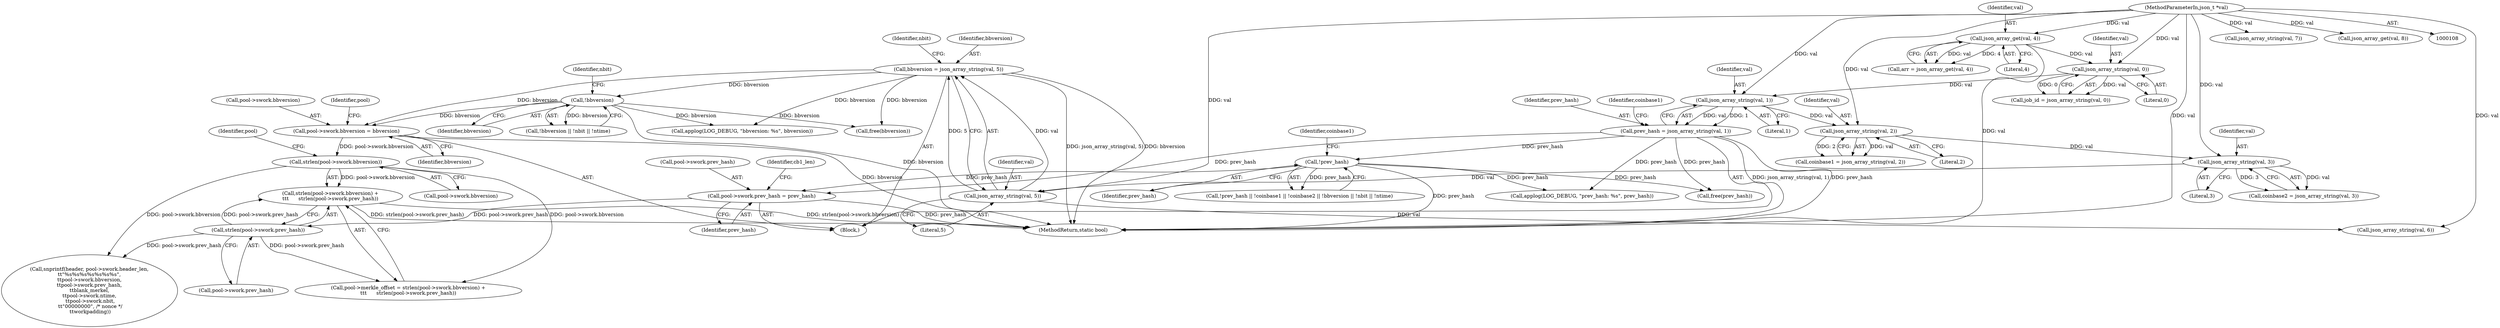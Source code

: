 digraph "0_sgminer_910c36089940e81fb85c65b8e63dcd2fac71470c@API" {
"1000474" [label="(Call,strlen(pool->swork.bbversion) +\n\t\t\t      strlen(pool->swork.prev_hash))"];
"1000475" [label="(Call,strlen(pool->swork.bbversion))"];
"1000303" [label="(Call,pool->swork.bbversion = bbversion)"];
"1000205" [label="(Call,!bbversion)"];
"1000170" [label="(Call,bbversion = json_array_string(val, 5))"];
"1000172" [label="(Call,json_array_string(val, 5))"];
"1000167" [label="(Call,json_array_string(val, 3))"];
"1000162" [label="(Call,json_array_string(val, 2))"];
"1000157" [label="(Call,json_array_string(val, 1))"];
"1000152" [label="(Call,json_array_string(val, 0))"];
"1000135" [label="(Call,json_array_get(val, 4))"];
"1000110" [label="(MethodParameterIn,json_t *val)"];
"1000481" [label="(Call,strlen(pool->swork.prev_hash))"];
"1000284" [label="(Call,pool->swork.prev_hash = prev_hash)"];
"1000196" [label="(Call,!prev_hash)"];
"1000155" [label="(Call,prev_hash = json_array_string(val, 1))"];
"1000475" [label="(Call,strlen(pool->swork.bbversion))"];
"1000474" [label="(Call,strlen(pool->swork.bbversion) +\n\t\t\t      strlen(pool->swork.prev_hash))"];
"1000768" [label="(MethodReturn,static bool)"];
"1000162" [label="(Call,json_array_string(val, 2))"];
"1000155" [label="(Call,prev_hash = json_array_string(val, 1))"];
"1000553" [label="(Call,snprintf(header, pool->swork.header_len,\n\t\t\"%s%s%s%s%s%s%s\",\n\t\tpool->swork.bbversion,\n\t\tpool->swork.prev_hash,\n\t\tblank_merkel,\n\t\tpool->swork.ntime,\n \t\tpool->swork.nbit,\n \t\t\"00000000\", /* nonce */\n \t\tworkpadding))"];
"1000303" [label="(Call,pool->swork.bbversion = bbversion)"];
"1000172" [label="(Call,json_array_string(val, 5))"];
"1000481" [label="(Call,strlen(pool->swork.prev_hash))"];
"1000160" [label="(Call,coinbase1 = json_array_string(val, 2))"];
"1000182" [label="(Call,json_array_string(val, 7))"];
"1000484" [label="(Identifier,pool)"];
"1000482" [label="(Call,pool->swork.prev_hash)"];
"1000163" [label="(Identifier,val)"];
"1000722" [label="(Call,applog(LOG_DEBUG, \"bbversion: %s\", bbversion))"];
"1000209" [label="(Identifier,nbit)"];
"1000304" [label="(Call,pool->swork.bbversion)"];
"1000169" [label="(Literal,3)"];
"1000168" [label="(Identifier,val)"];
"1000206" [label="(Identifier,bbversion)"];
"1000470" [label="(Call,pool->merkle_offset = strlen(pool->swork.bbversion) +\n\t\t\t      strlen(pool->swork.prev_hash))"];
"1000204" [label="(Call,!bbversion || !nbit || !ntime)"];
"1000197" [label="(Identifier,prev_hash)"];
"1000154" [label="(Literal,0)"];
"1000153" [label="(Identifier,val)"];
"1000152" [label="(Call,json_array_string(val, 0))"];
"1000195" [label="(Call,!prev_hash || !coinbase1 || !coinbase2 || !bbversion || !nbit || !ntime)"];
"1000188" [label="(Call,json_array_get(val, 8))"];
"1000284" [label="(Call,pool->swork.prev_hash = prev_hash)"];
"1000170" [label="(Call,bbversion = json_array_string(val, 5))"];
"1000173" [label="(Identifier,val)"];
"1000135" [label="(Call,json_array_get(val, 4))"];
"1000136" [label="(Identifier,val)"];
"1000200" [label="(Identifier,coinbase1)"];
"1000176" [label="(Identifier,nbit)"];
"1000174" [label="(Literal,5)"];
"1000205" [label="(Call,!bbversion)"];
"1000150" [label="(Call,job_id = json_array_string(val, 0))"];
"1000137" [label="(Literal,4)"];
"1000164" [label="(Literal,2)"];
"1000156" [label="(Identifier,prev_hash)"];
"1000161" [label="(Identifier,coinbase1)"];
"1000476" [label="(Call,pool->swork.bbversion)"];
"1000710" [label="(Call,applog(LOG_DEBUG, \"prev_hash: %s\", prev_hash))"];
"1000167" [label="(Call,json_array_string(val, 3))"];
"1000292" [label="(Identifier,cb1_len)"];
"1000196" [label="(Call,!prev_hash)"];
"1000231" [label="(Call,free(bbversion))"];
"1000177" [label="(Call,json_array_string(val, 6))"];
"1000157" [label="(Call,json_array_string(val, 1))"];
"1000159" [label="(Literal,1)"];
"1000290" [label="(Identifier,prev_hash)"];
"1000219" [label="(Call,free(prev_hash))"];
"1000309" [label="(Identifier,bbversion)"];
"1000133" [label="(Call,arr = json_array_get(val, 4))"];
"1000285" [label="(Call,pool->swork.prev_hash)"];
"1000111" [label="(Block,)"];
"1000313" [label="(Identifier,pool)"];
"1000171" [label="(Identifier,bbversion)"];
"1000110" [label="(MethodParameterIn,json_t *val)"];
"1000165" [label="(Call,coinbase2 = json_array_string(val, 3))"];
"1000158" [label="(Identifier,val)"];
"1000474" -> "1000470"  [label="AST: "];
"1000474" -> "1000481"  [label="CFG: "];
"1000475" -> "1000474"  [label="AST: "];
"1000481" -> "1000474"  [label="AST: "];
"1000470" -> "1000474"  [label="CFG: "];
"1000474" -> "1000768"  [label="DDG: strlen(pool->swork.bbversion)"];
"1000474" -> "1000768"  [label="DDG: strlen(pool->swork.prev_hash)"];
"1000475" -> "1000474"  [label="DDG: pool->swork.bbversion"];
"1000481" -> "1000474"  [label="DDG: pool->swork.prev_hash"];
"1000475" -> "1000476"  [label="CFG: "];
"1000476" -> "1000475"  [label="AST: "];
"1000484" -> "1000475"  [label="CFG: "];
"1000475" -> "1000470"  [label="DDG: pool->swork.bbversion"];
"1000303" -> "1000475"  [label="DDG: pool->swork.bbversion"];
"1000475" -> "1000553"  [label="DDG: pool->swork.bbversion"];
"1000303" -> "1000111"  [label="AST: "];
"1000303" -> "1000309"  [label="CFG: "];
"1000304" -> "1000303"  [label="AST: "];
"1000309" -> "1000303"  [label="AST: "];
"1000313" -> "1000303"  [label="CFG: "];
"1000303" -> "1000768"  [label="DDG: bbversion"];
"1000205" -> "1000303"  [label="DDG: bbversion"];
"1000170" -> "1000303"  [label="DDG: bbversion"];
"1000205" -> "1000204"  [label="AST: "];
"1000205" -> "1000206"  [label="CFG: "];
"1000206" -> "1000205"  [label="AST: "];
"1000209" -> "1000205"  [label="CFG: "];
"1000204" -> "1000205"  [label="CFG: "];
"1000205" -> "1000768"  [label="DDG: bbversion"];
"1000205" -> "1000204"  [label="DDG: bbversion"];
"1000170" -> "1000205"  [label="DDG: bbversion"];
"1000205" -> "1000231"  [label="DDG: bbversion"];
"1000205" -> "1000722"  [label="DDG: bbversion"];
"1000170" -> "1000111"  [label="AST: "];
"1000170" -> "1000172"  [label="CFG: "];
"1000171" -> "1000170"  [label="AST: "];
"1000172" -> "1000170"  [label="AST: "];
"1000176" -> "1000170"  [label="CFG: "];
"1000170" -> "1000768"  [label="DDG: json_array_string(val, 5)"];
"1000170" -> "1000768"  [label="DDG: bbversion"];
"1000172" -> "1000170"  [label="DDG: val"];
"1000172" -> "1000170"  [label="DDG: 5"];
"1000170" -> "1000231"  [label="DDG: bbversion"];
"1000170" -> "1000722"  [label="DDG: bbversion"];
"1000172" -> "1000174"  [label="CFG: "];
"1000173" -> "1000172"  [label="AST: "];
"1000174" -> "1000172"  [label="AST: "];
"1000167" -> "1000172"  [label="DDG: val"];
"1000110" -> "1000172"  [label="DDG: val"];
"1000172" -> "1000177"  [label="DDG: val"];
"1000167" -> "1000165"  [label="AST: "];
"1000167" -> "1000169"  [label="CFG: "];
"1000168" -> "1000167"  [label="AST: "];
"1000169" -> "1000167"  [label="AST: "];
"1000165" -> "1000167"  [label="CFG: "];
"1000167" -> "1000165"  [label="DDG: val"];
"1000167" -> "1000165"  [label="DDG: 3"];
"1000162" -> "1000167"  [label="DDG: val"];
"1000110" -> "1000167"  [label="DDG: val"];
"1000162" -> "1000160"  [label="AST: "];
"1000162" -> "1000164"  [label="CFG: "];
"1000163" -> "1000162"  [label="AST: "];
"1000164" -> "1000162"  [label="AST: "];
"1000160" -> "1000162"  [label="CFG: "];
"1000162" -> "1000160"  [label="DDG: val"];
"1000162" -> "1000160"  [label="DDG: 2"];
"1000157" -> "1000162"  [label="DDG: val"];
"1000110" -> "1000162"  [label="DDG: val"];
"1000157" -> "1000155"  [label="AST: "];
"1000157" -> "1000159"  [label="CFG: "];
"1000158" -> "1000157"  [label="AST: "];
"1000159" -> "1000157"  [label="AST: "];
"1000155" -> "1000157"  [label="CFG: "];
"1000157" -> "1000155"  [label="DDG: val"];
"1000157" -> "1000155"  [label="DDG: 1"];
"1000152" -> "1000157"  [label="DDG: val"];
"1000110" -> "1000157"  [label="DDG: val"];
"1000152" -> "1000150"  [label="AST: "];
"1000152" -> "1000154"  [label="CFG: "];
"1000153" -> "1000152"  [label="AST: "];
"1000154" -> "1000152"  [label="AST: "];
"1000150" -> "1000152"  [label="CFG: "];
"1000152" -> "1000150"  [label="DDG: val"];
"1000152" -> "1000150"  [label="DDG: 0"];
"1000135" -> "1000152"  [label="DDG: val"];
"1000110" -> "1000152"  [label="DDG: val"];
"1000135" -> "1000133"  [label="AST: "];
"1000135" -> "1000137"  [label="CFG: "];
"1000136" -> "1000135"  [label="AST: "];
"1000137" -> "1000135"  [label="AST: "];
"1000133" -> "1000135"  [label="CFG: "];
"1000135" -> "1000768"  [label="DDG: val"];
"1000135" -> "1000133"  [label="DDG: val"];
"1000135" -> "1000133"  [label="DDG: 4"];
"1000110" -> "1000135"  [label="DDG: val"];
"1000110" -> "1000108"  [label="AST: "];
"1000110" -> "1000768"  [label="DDG: val"];
"1000110" -> "1000177"  [label="DDG: val"];
"1000110" -> "1000182"  [label="DDG: val"];
"1000110" -> "1000188"  [label="DDG: val"];
"1000481" -> "1000482"  [label="CFG: "];
"1000482" -> "1000481"  [label="AST: "];
"1000481" -> "1000470"  [label="DDG: pool->swork.prev_hash"];
"1000284" -> "1000481"  [label="DDG: pool->swork.prev_hash"];
"1000481" -> "1000553"  [label="DDG: pool->swork.prev_hash"];
"1000284" -> "1000111"  [label="AST: "];
"1000284" -> "1000290"  [label="CFG: "];
"1000285" -> "1000284"  [label="AST: "];
"1000290" -> "1000284"  [label="AST: "];
"1000292" -> "1000284"  [label="CFG: "];
"1000284" -> "1000768"  [label="DDG: prev_hash"];
"1000196" -> "1000284"  [label="DDG: prev_hash"];
"1000155" -> "1000284"  [label="DDG: prev_hash"];
"1000196" -> "1000195"  [label="AST: "];
"1000196" -> "1000197"  [label="CFG: "];
"1000197" -> "1000196"  [label="AST: "];
"1000200" -> "1000196"  [label="CFG: "];
"1000195" -> "1000196"  [label="CFG: "];
"1000196" -> "1000768"  [label="DDG: prev_hash"];
"1000196" -> "1000195"  [label="DDG: prev_hash"];
"1000155" -> "1000196"  [label="DDG: prev_hash"];
"1000196" -> "1000219"  [label="DDG: prev_hash"];
"1000196" -> "1000710"  [label="DDG: prev_hash"];
"1000155" -> "1000111"  [label="AST: "];
"1000156" -> "1000155"  [label="AST: "];
"1000161" -> "1000155"  [label="CFG: "];
"1000155" -> "1000768"  [label="DDG: json_array_string(val, 1)"];
"1000155" -> "1000768"  [label="DDG: prev_hash"];
"1000155" -> "1000219"  [label="DDG: prev_hash"];
"1000155" -> "1000710"  [label="DDG: prev_hash"];
}
